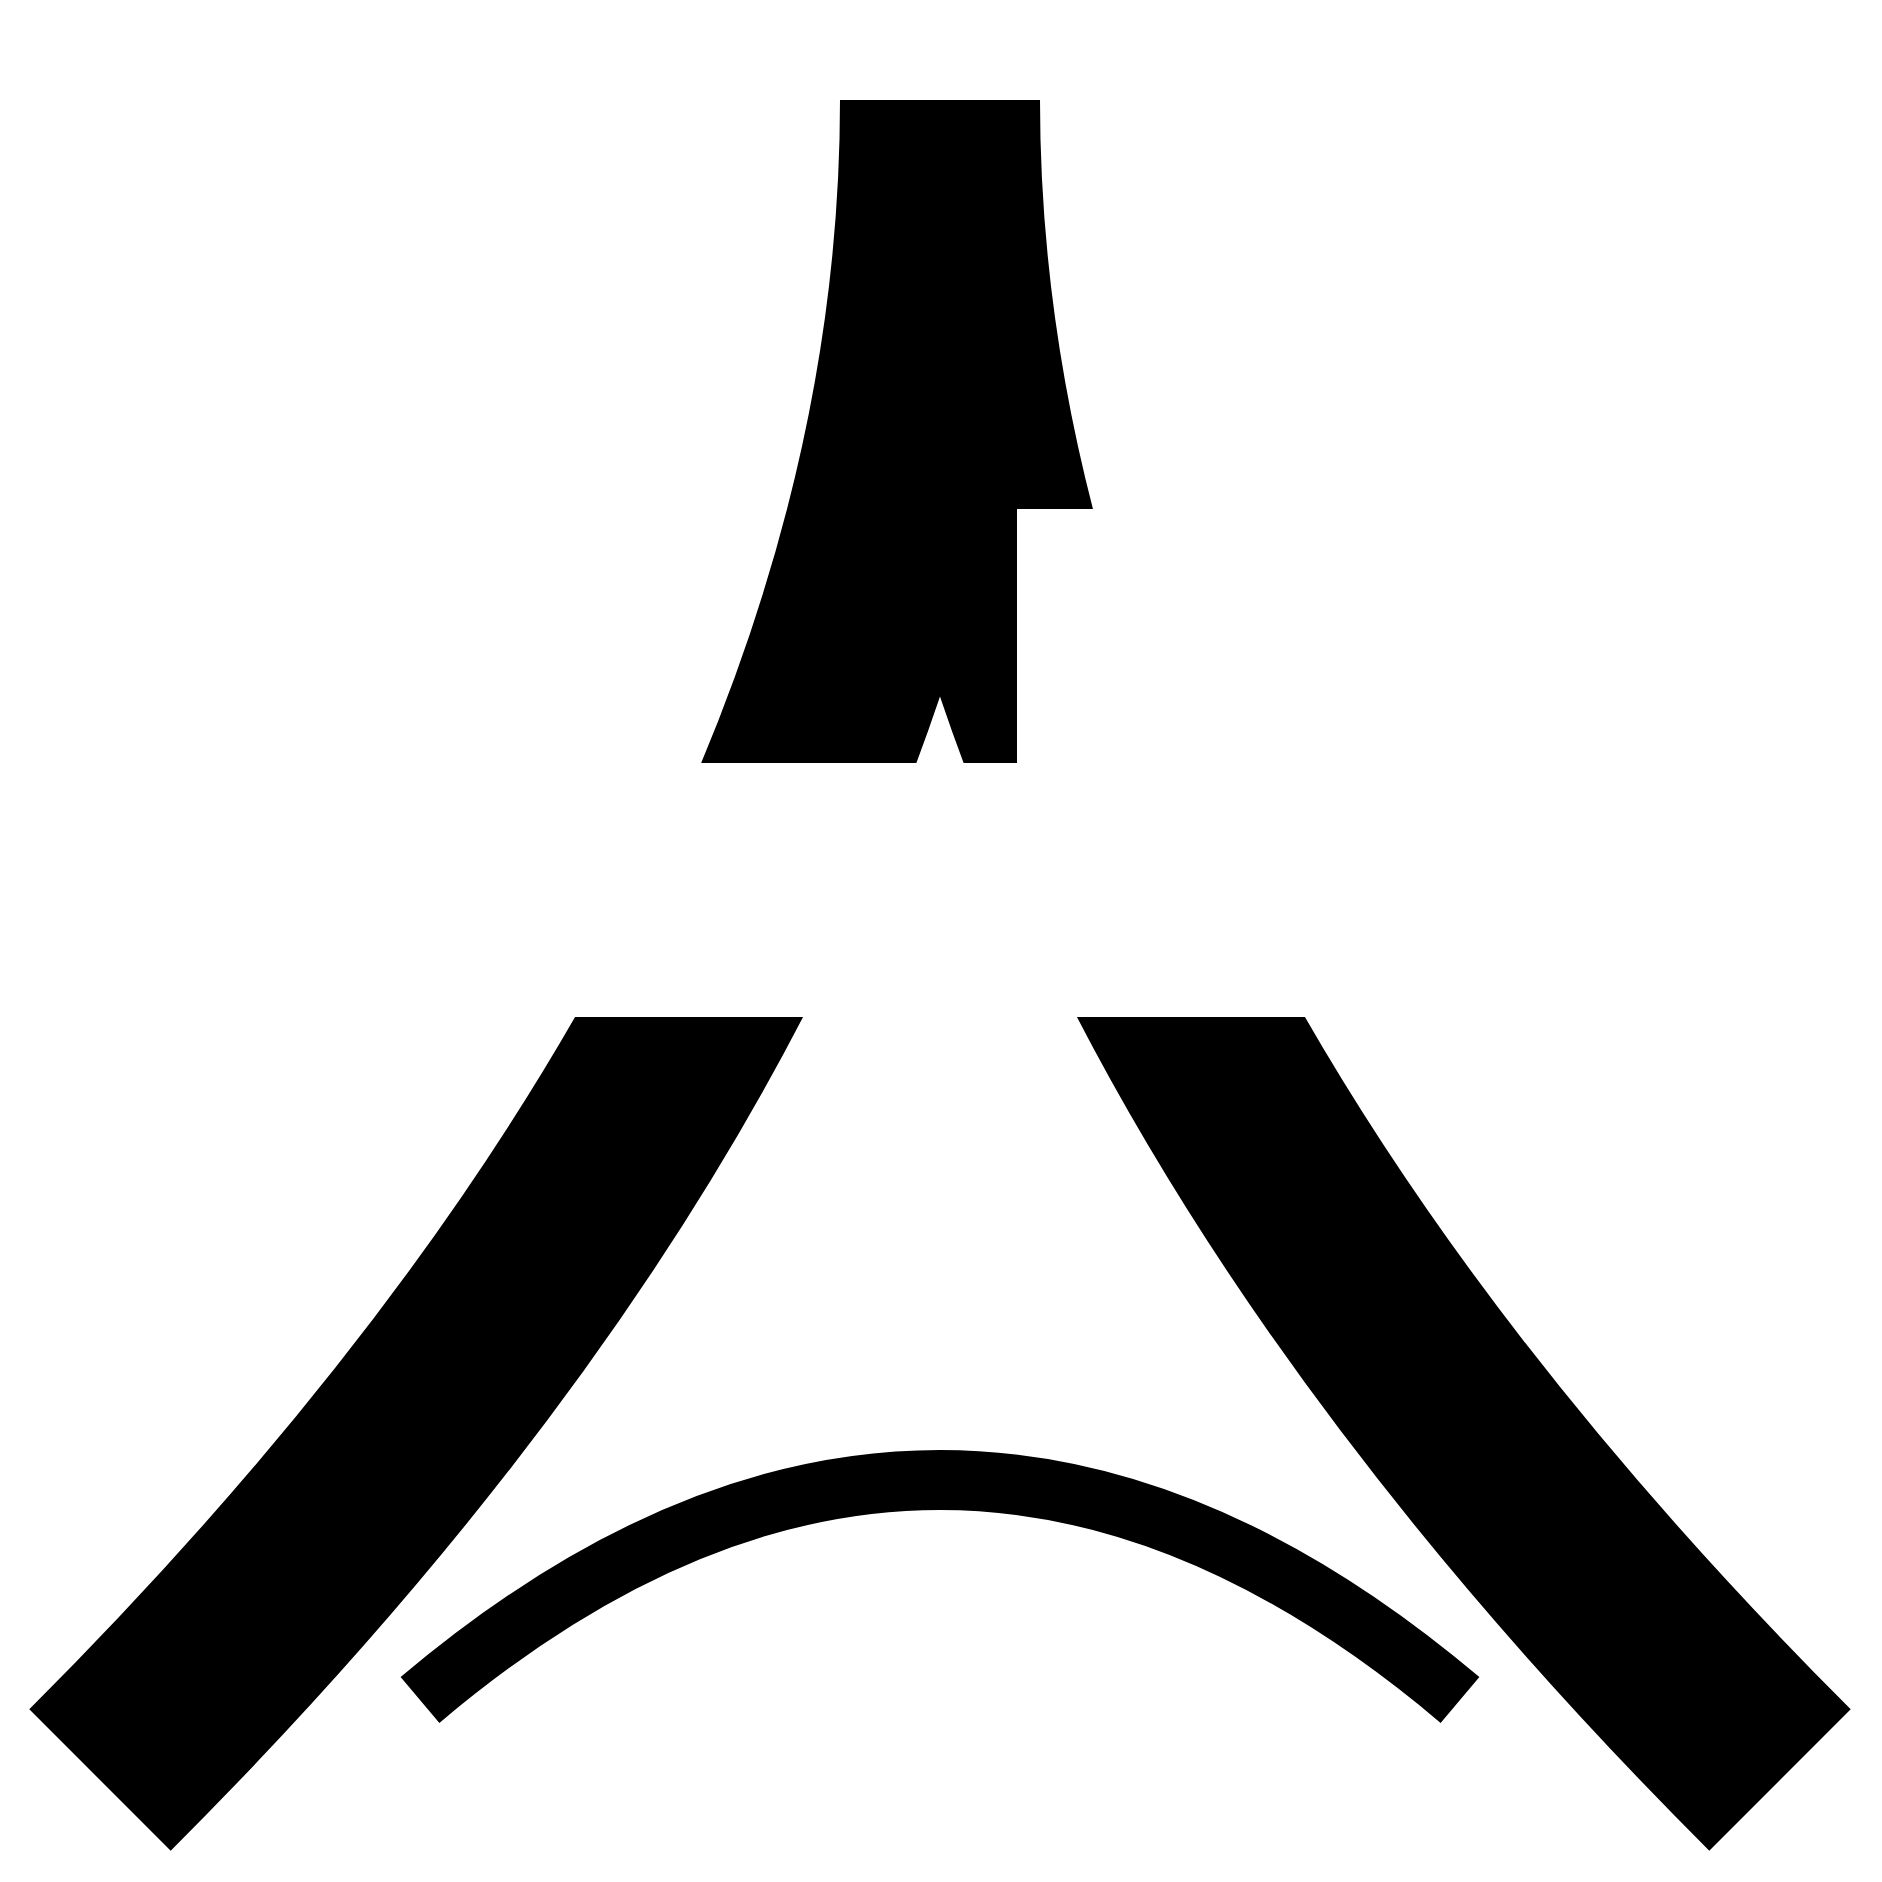 <mxfile version="13.3.1" type="device"><diagram id="S553RsKu31i7K-ieRtef" name="Page-1"><mxGraphModel dx="1577" dy="1133" grid="1" gridSize="10" guides="1" tooltips="1" connect="1" arrows="1" fold="1" page="1" pageScale="1" pageWidth="1000" pageHeight="1000" background="none" math="0" shadow="0"><root><mxCell id="0"/><mxCell id="1" parent="0"/><mxCell id="xB7PunqH8MfQbqGnoC9w-1" value="" style="endArrow=none;html=1;strokeWidth=100;targetPerimeterSpacing=0;startArrow=none;startFill=0;endFill=0;arcSize=20;backgroundOutline=0;fixDash=0;comic=0;shadow=0;comicStyle=rough;curved=1;strokeColor=#000000;" edge="1" parent="1"><mxGeometry width="50" height="50" relative="1" as="geometry"><mxPoint x="80" y="920" as="sourcePoint"/><mxPoint x="500" y="80" as="targetPoint"/><Array as="points"><mxPoint x="500" y="500"/></Array></mxGeometry></mxCell><mxCell id="xB7PunqH8MfQbqGnoC9w-4" value="" style="endArrow=none;html=1;strokeWidth=100;targetPerimeterSpacing=0;startArrow=none;startFill=0;endFill=0;arcSize=20;backgroundOutline=0;fixDash=0;comic=0;shadow=0;comicStyle=rough;curved=1;strokeColor=#000000;" edge="1" parent="1"><mxGeometry width="50" height="50" relative="1" as="geometry"><mxPoint x="920" y="920" as="sourcePoint"/><mxPoint x="500" y="80" as="targetPoint"/><Array as="points"><mxPoint x="500" y="500"/></Array></mxGeometry></mxCell><mxCell id="xB7PunqH8MfQbqGnoC9w-6" value="" style="endArrow=none;html=1;strokeWidth=30;targetPerimeterSpacing=0;startArrow=none;startFill=0;endFill=0;arcSize=20;backgroundOutline=0;fixDash=0;comic=0;shadow=0;comicStyle=rough;curved=1;strokeColor=#000000;" edge="1" parent="1"><mxGeometry width="50" height="50" relative="1" as="geometry"><mxPoint x="760" y="880" as="sourcePoint"/><mxPoint x="240" y="880" as="targetPoint"/><Array as="points"><mxPoint x="500" y="660"/></Array></mxGeometry></mxCell></root></mxGraphModel></diagram></mxfile>